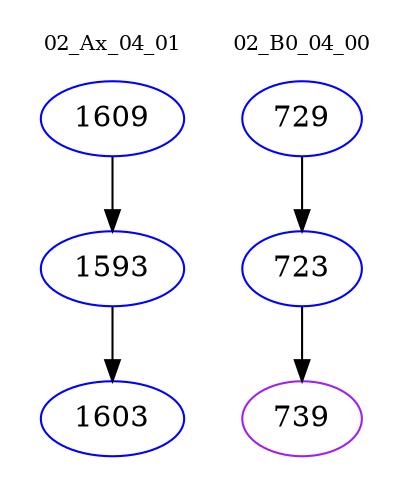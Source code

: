 digraph{
subgraph cluster_0 {
color = white
label = "02_Ax_04_01";
fontsize=10;
T0_1609 [label="1609", color="blue"]
T0_1609 -> T0_1593 [color="black"]
T0_1593 [label="1593", color="blue"]
T0_1593 -> T0_1603 [color="black"]
T0_1603 [label="1603", color="blue"]
}
subgraph cluster_1 {
color = white
label = "02_B0_04_00";
fontsize=10;
T1_729 [label="729", color="blue"]
T1_729 -> T1_723 [color="black"]
T1_723 [label="723", color="blue"]
T1_723 -> T1_739 [color="black"]
T1_739 [label="739", color="purple"]
}
}
